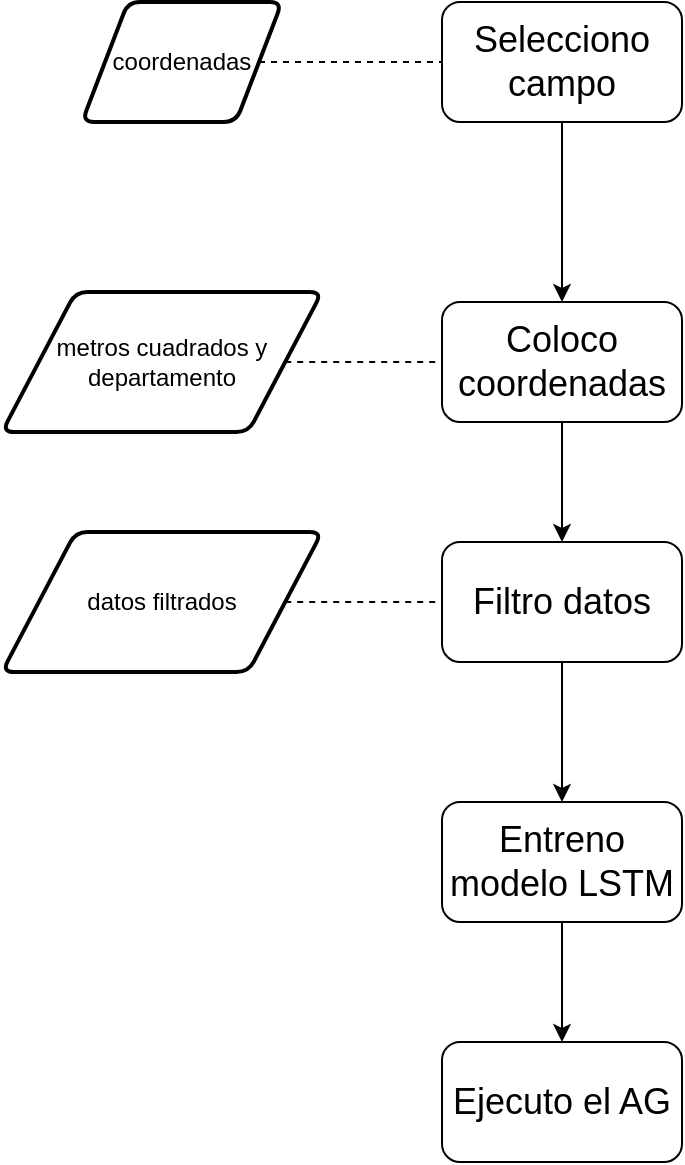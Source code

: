<mxfile version="28.0.6">
  <diagram name="Página-1" id="T6KjkKlR3MDqXzRqxM7Y">
    <mxGraphModel dx="1042" dy="722" grid="1" gridSize="10" guides="1" tooltips="1" connect="1" arrows="1" fold="1" page="1" pageScale="1" pageWidth="1169" pageHeight="827" math="0" shadow="0">
      <root>
        <mxCell id="0" />
        <mxCell id="1" parent="0" />
        <mxCell id="YGAU5JFrAYD01zMp7oM4-1" value="&lt;font style=&quot;font-size: 18px;&quot;&gt;Selecciono campo&lt;/font&gt;" style="rounded=1;whiteSpace=wrap;html=1;" vertex="1" parent="1">
          <mxGeometry x="310" y="10" width="120" height="60" as="geometry" />
        </mxCell>
        <mxCell id="YGAU5JFrAYD01zMp7oM4-2" value="&lt;font style=&quot;font-size: 18px;&quot;&gt;Ejecuto el AG&lt;/font&gt;" style="rounded=1;whiteSpace=wrap;html=1;" vertex="1" parent="1">
          <mxGeometry x="310" y="530" width="120" height="60" as="geometry" />
        </mxCell>
        <mxCell id="YGAU5JFrAYD01zMp7oM4-3" value="&lt;font style=&quot;font-size: 18px;&quot;&gt;Entreno modelo LSTM&lt;/font&gt;" style="rounded=1;whiteSpace=wrap;html=1;" vertex="1" parent="1">
          <mxGeometry x="310" y="410" width="120" height="60" as="geometry" />
        </mxCell>
        <mxCell id="YGAU5JFrAYD01zMp7oM4-4" value="&lt;font style=&quot;font-size: 18px;&quot;&gt;Filtro datos&lt;/font&gt;" style="rounded=1;whiteSpace=wrap;html=1;" vertex="1" parent="1">
          <mxGeometry x="310" y="280" width="120" height="60" as="geometry" />
        </mxCell>
        <mxCell id="YGAU5JFrAYD01zMp7oM4-5" value="&lt;font style=&quot;font-size: 18px;&quot;&gt;Coloco coordenadas&lt;/font&gt;" style="rounded=1;whiteSpace=wrap;html=1;" vertex="1" parent="1">
          <mxGeometry x="310" y="160" width="120" height="60" as="geometry" />
        </mxCell>
        <mxCell id="YGAU5JFrAYD01zMp7oM4-6" value="coordenadas" style="shape=parallelogram;html=1;strokeWidth=2;perimeter=parallelogramPerimeter;whiteSpace=wrap;rounded=1;arcSize=12;size=0.23;" vertex="1" parent="1">
          <mxGeometry x="130" y="10" width="100" height="60" as="geometry" />
        </mxCell>
        <mxCell id="YGAU5JFrAYD01zMp7oM4-7" value="metros cuadrados y departamento" style="shape=parallelogram;html=1;strokeWidth=2;perimeter=parallelogramPerimeter;whiteSpace=wrap;rounded=1;arcSize=12;size=0.23;" vertex="1" parent="1">
          <mxGeometry x="90" y="155" width="160" height="70" as="geometry" />
        </mxCell>
        <mxCell id="YGAU5JFrAYD01zMp7oM4-8" value="datos filtrados" style="shape=parallelogram;html=1;strokeWidth=2;perimeter=parallelogramPerimeter;whiteSpace=wrap;rounded=1;arcSize=12;size=0.23;" vertex="1" parent="1">
          <mxGeometry x="90" y="275" width="160" height="70" as="geometry" />
        </mxCell>
        <mxCell id="YGAU5JFrAYD01zMp7oM4-10" value="" style="endArrow=classic;html=1;rounded=0;exitX=0.5;exitY=1;exitDx=0;exitDy=0;entryX=0.5;entryY=0;entryDx=0;entryDy=0;" edge="1" parent="1" source="YGAU5JFrAYD01zMp7oM4-1" target="YGAU5JFrAYD01zMp7oM4-5">
          <mxGeometry width="50" height="50" relative="1" as="geometry">
            <mxPoint x="570" y="180" as="sourcePoint" />
            <mxPoint x="620" y="130" as="targetPoint" />
          </mxGeometry>
        </mxCell>
        <mxCell id="YGAU5JFrAYD01zMp7oM4-11" value="" style="endArrow=classic;html=1;rounded=0;exitX=0.5;exitY=1;exitDx=0;exitDy=0;entryX=0.5;entryY=0;entryDx=0;entryDy=0;" edge="1" parent="1" source="YGAU5JFrAYD01zMp7oM4-3" target="YGAU5JFrAYD01zMp7oM4-2">
          <mxGeometry width="50" height="50" relative="1" as="geometry">
            <mxPoint x="520" y="130" as="sourcePoint" />
            <mxPoint x="520" y="220" as="targetPoint" />
          </mxGeometry>
        </mxCell>
        <mxCell id="YGAU5JFrAYD01zMp7oM4-12" value="" style="endArrow=classic;html=1;rounded=0;exitX=0.5;exitY=1;exitDx=0;exitDy=0;entryX=0.5;entryY=0;entryDx=0;entryDy=0;" edge="1" parent="1" source="YGAU5JFrAYD01zMp7oM4-4" target="YGAU5JFrAYD01zMp7oM4-3">
          <mxGeometry width="50" height="50" relative="1" as="geometry">
            <mxPoint x="520" y="130" as="sourcePoint" />
            <mxPoint x="520" y="220" as="targetPoint" />
          </mxGeometry>
        </mxCell>
        <mxCell id="YGAU5JFrAYD01zMp7oM4-13" value="" style="endArrow=classic;html=1;rounded=0;exitX=0.5;exitY=1;exitDx=0;exitDy=0;entryX=0.5;entryY=0;entryDx=0;entryDy=0;" edge="1" parent="1" source="YGAU5JFrAYD01zMp7oM4-5" target="YGAU5JFrAYD01zMp7oM4-4">
          <mxGeometry width="50" height="50" relative="1" as="geometry">
            <mxPoint x="520" y="130" as="sourcePoint" />
            <mxPoint x="520" y="220" as="targetPoint" />
          </mxGeometry>
        </mxCell>
        <mxCell id="YGAU5JFrAYD01zMp7oM4-14" value="" style="endArrow=none;dashed=1;html=1;rounded=0;exitX=1;exitY=0.5;exitDx=0;exitDy=0;entryX=0;entryY=0.5;entryDx=0;entryDy=0;" edge="1" parent="1" source="YGAU5JFrAYD01zMp7oM4-8" target="YGAU5JFrAYD01zMp7oM4-4">
          <mxGeometry width="50" height="50" relative="1" as="geometry">
            <mxPoint x="640" y="310" as="sourcePoint" />
            <mxPoint x="690" y="260" as="targetPoint" />
          </mxGeometry>
        </mxCell>
        <mxCell id="YGAU5JFrAYD01zMp7oM4-15" value="" style="endArrow=none;dashed=1;html=1;rounded=0;exitX=1;exitY=0.5;exitDx=0;exitDy=0;entryX=0;entryY=0.5;entryDx=0;entryDy=0;" edge="1" parent="1" source="YGAU5JFrAYD01zMp7oM4-7" target="YGAU5JFrAYD01zMp7oM4-5">
          <mxGeometry width="50" height="50" relative="1" as="geometry">
            <mxPoint x="610" y="300" as="sourcePoint" />
            <mxPoint x="688" y="300" as="targetPoint" />
          </mxGeometry>
        </mxCell>
        <mxCell id="YGAU5JFrAYD01zMp7oM4-17" value="" style="endArrow=none;dashed=1;html=1;rounded=0;exitX=1;exitY=0.5;exitDx=0;exitDy=0;entryX=0;entryY=0.5;entryDx=0;entryDy=0;" edge="1" parent="1" source="YGAU5JFrAYD01zMp7oM4-6" target="YGAU5JFrAYD01zMp7oM4-1">
          <mxGeometry width="50" height="50" relative="1" as="geometry">
            <mxPoint x="490" y="180" as="sourcePoint" />
            <mxPoint x="540" y="130" as="targetPoint" />
          </mxGeometry>
        </mxCell>
      </root>
    </mxGraphModel>
  </diagram>
</mxfile>
